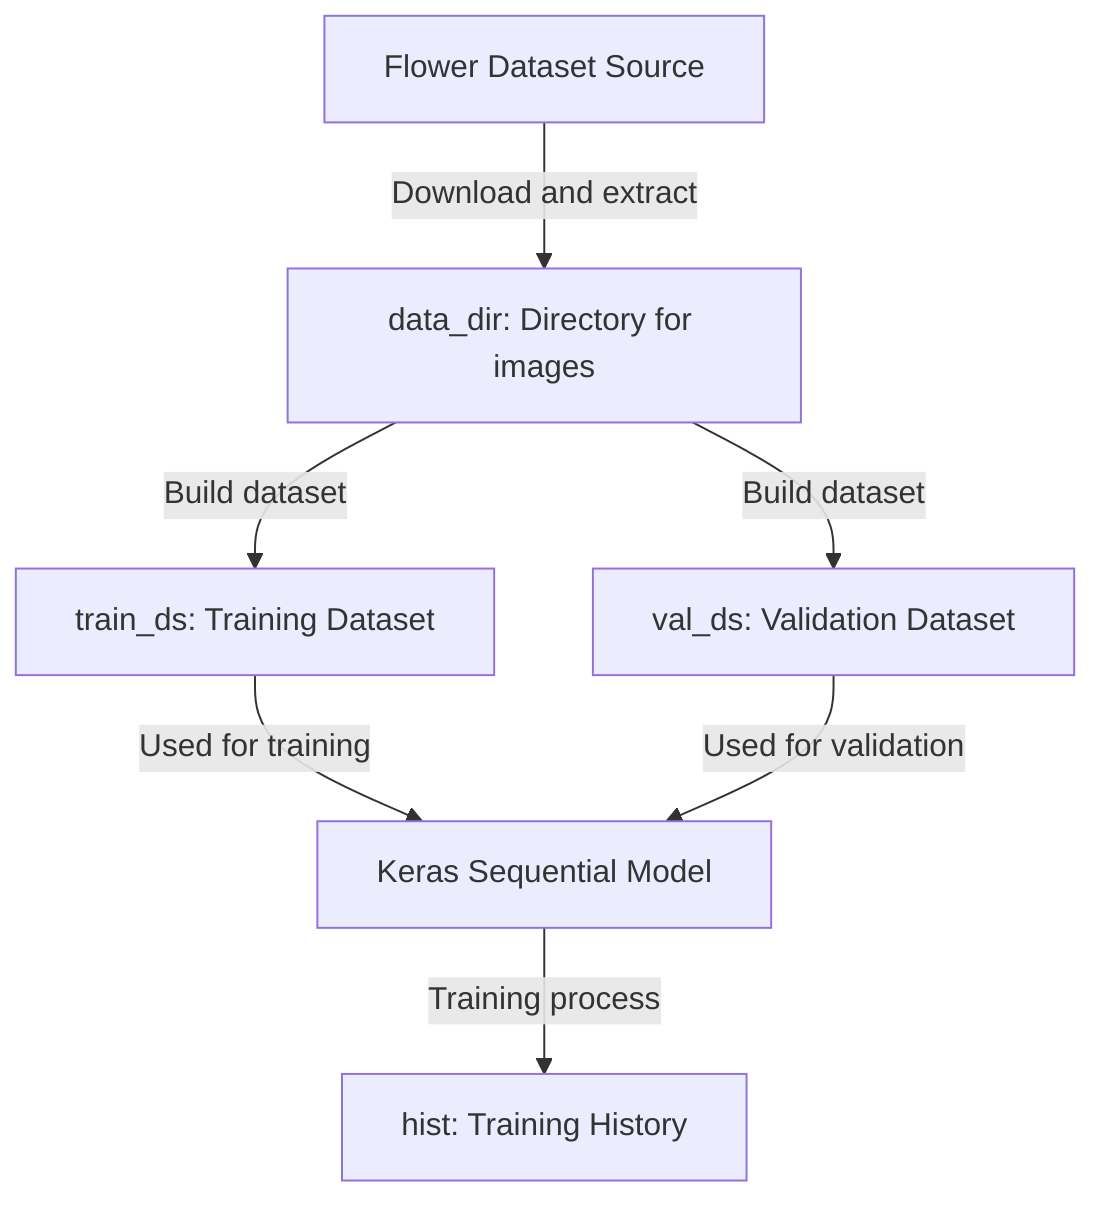 graph TD
    %% Node Definitions
    A["Flower Dataset Source"]
    B["data_dir: Directory for images"]
    C["train_ds: Training Dataset"]
    D["val_ds: Validation Dataset"]
    E["Keras Sequential Model"]
    F["hist: Training History"]
    
    %% Node Annotations
    %% A: Represents the source of the dataset used in the project.
    %% B: Directory where the images from the dataset are stored.
    %% C: Dataset used to train the machine learning model.
    %% D: Dataset used to validate the model during training.
    %% E: Model that classifies images to flower species.
    %% F: Stores the outcome of the model training for analysis.

    %% Data Flow
    A -->|Download and extract| B
    B -->|Build dataset| C
    B -->|Build dataset| D
    C -->|Used for training| E
    D -->|Used for validation| E
    E -->|Training process| F